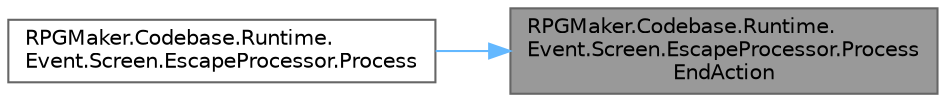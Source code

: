 digraph "RPGMaker.Codebase.Runtime.Event.Screen.EscapeProcessor.ProcessEndAction"
{
 // LATEX_PDF_SIZE
  bgcolor="transparent";
  edge [fontname=Helvetica,fontsize=10,labelfontname=Helvetica,labelfontsize=10];
  node [fontname=Helvetica,fontsize=10,shape=box,height=0.2,width=0.4];
  rankdir="RL";
  Node1 [id="Node000001",label="RPGMaker.Codebase.Runtime.\lEvent.Screen.EscapeProcessor.Process\lEndAction",height=0.2,width=0.4,color="gray40", fillcolor="grey60", style="filled", fontcolor="black",tooltip=" "];
  Node1 -> Node2 [id="edge1_Node000001_Node000002",dir="back",color="steelblue1",style="solid",tooltip=" "];
  Node2 [id="Node000002",label="RPGMaker.Codebase.Runtime.\lEvent.Screen.EscapeProcessor.Process",height=0.2,width=0.4,color="grey40", fillcolor="white", style="filled",URL="$db/db5/class_r_p_g_maker_1_1_codebase_1_1_runtime_1_1_event_1_1_screen_1_1_escape_processor.html#a2f9d18f15ce1814e15943a014f2eb495",tooltip="イベント実行処理"];
}
